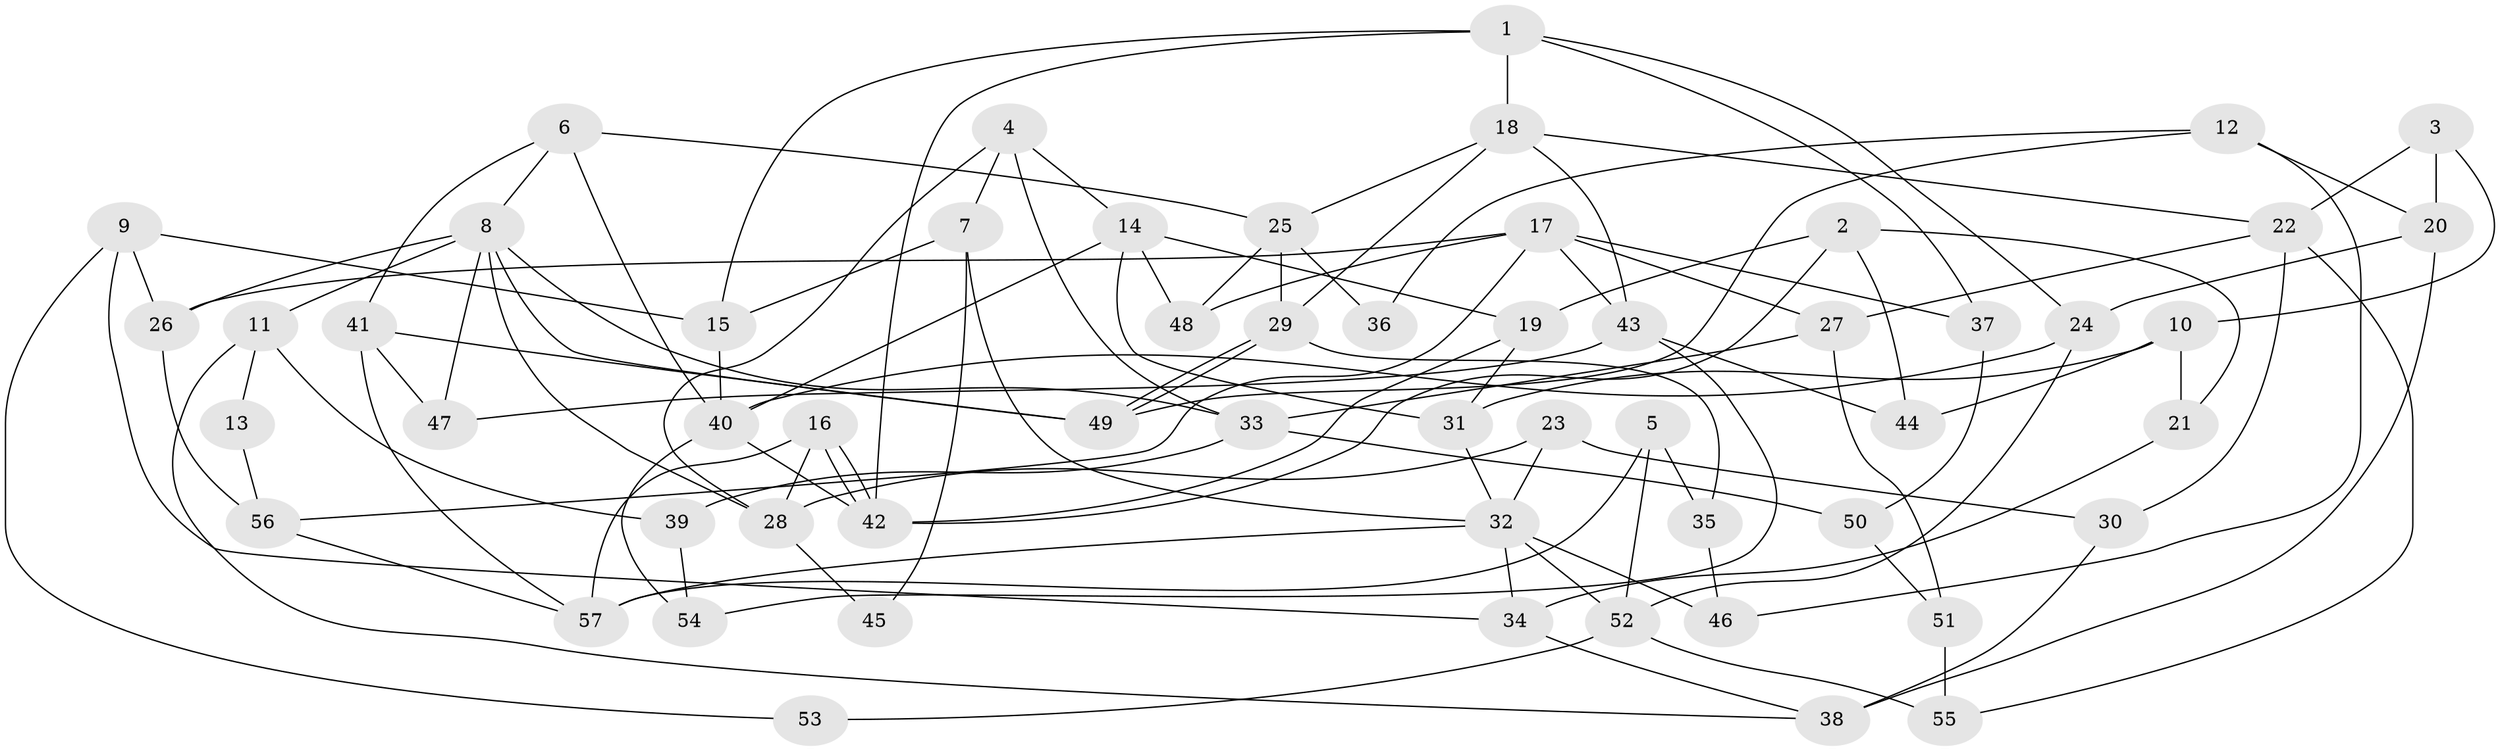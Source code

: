 // Generated by graph-tools (version 1.1) at 2025/50/03/09/25 04:50:01]
// undirected, 57 vertices, 114 edges
graph export_dot {
graph [start="1"]
  node [color=gray90,style=filled];
  1;
  2;
  3;
  4;
  5;
  6;
  7;
  8;
  9;
  10;
  11;
  12;
  13;
  14;
  15;
  16;
  17;
  18;
  19;
  20;
  21;
  22;
  23;
  24;
  25;
  26;
  27;
  28;
  29;
  30;
  31;
  32;
  33;
  34;
  35;
  36;
  37;
  38;
  39;
  40;
  41;
  42;
  43;
  44;
  45;
  46;
  47;
  48;
  49;
  50;
  51;
  52;
  53;
  54;
  55;
  56;
  57;
  1 -- 18;
  1 -- 42;
  1 -- 15;
  1 -- 24;
  1 -- 37;
  2 -- 19;
  2 -- 42;
  2 -- 21;
  2 -- 44;
  3 -- 20;
  3 -- 10;
  3 -- 22;
  4 -- 28;
  4 -- 33;
  4 -- 7;
  4 -- 14;
  5 -- 52;
  5 -- 57;
  5 -- 35;
  6 -- 8;
  6 -- 25;
  6 -- 40;
  6 -- 41;
  7 -- 15;
  7 -- 32;
  7 -- 45;
  8 -- 26;
  8 -- 47;
  8 -- 11;
  8 -- 28;
  8 -- 33;
  8 -- 49;
  9 -- 26;
  9 -- 15;
  9 -- 34;
  9 -- 53;
  10 -- 21;
  10 -- 31;
  10 -- 44;
  11 -- 38;
  11 -- 13;
  11 -- 39;
  12 -- 46;
  12 -- 49;
  12 -- 20;
  12 -- 36;
  13 -- 56;
  14 -- 19;
  14 -- 31;
  14 -- 40;
  14 -- 48;
  15 -- 40;
  16 -- 57;
  16 -- 42;
  16 -- 42;
  16 -- 28;
  17 -- 48;
  17 -- 43;
  17 -- 26;
  17 -- 27;
  17 -- 37;
  17 -- 56;
  18 -- 22;
  18 -- 43;
  18 -- 25;
  18 -- 29;
  19 -- 31;
  19 -- 42;
  20 -- 24;
  20 -- 38;
  21 -- 34;
  22 -- 55;
  22 -- 27;
  22 -- 30;
  23 -- 32;
  23 -- 28;
  23 -- 30;
  24 -- 40;
  24 -- 52;
  25 -- 29;
  25 -- 36;
  25 -- 48;
  26 -- 56;
  27 -- 33;
  27 -- 51;
  28 -- 45;
  29 -- 49;
  29 -- 49;
  29 -- 35;
  30 -- 38;
  31 -- 32;
  32 -- 34;
  32 -- 46;
  32 -- 52;
  32 -- 57;
  33 -- 39;
  33 -- 50;
  34 -- 38;
  35 -- 46;
  37 -- 50;
  39 -- 54;
  40 -- 42;
  40 -- 54;
  41 -- 49;
  41 -- 47;
  41 -- 57;
  43 -- 44;
  43 -- 54;
  43 -- 47;
  50 -- 51;
  51 -- 55;
  52 -- 53;
  52 -- 55;
  56 -- 57;
}
